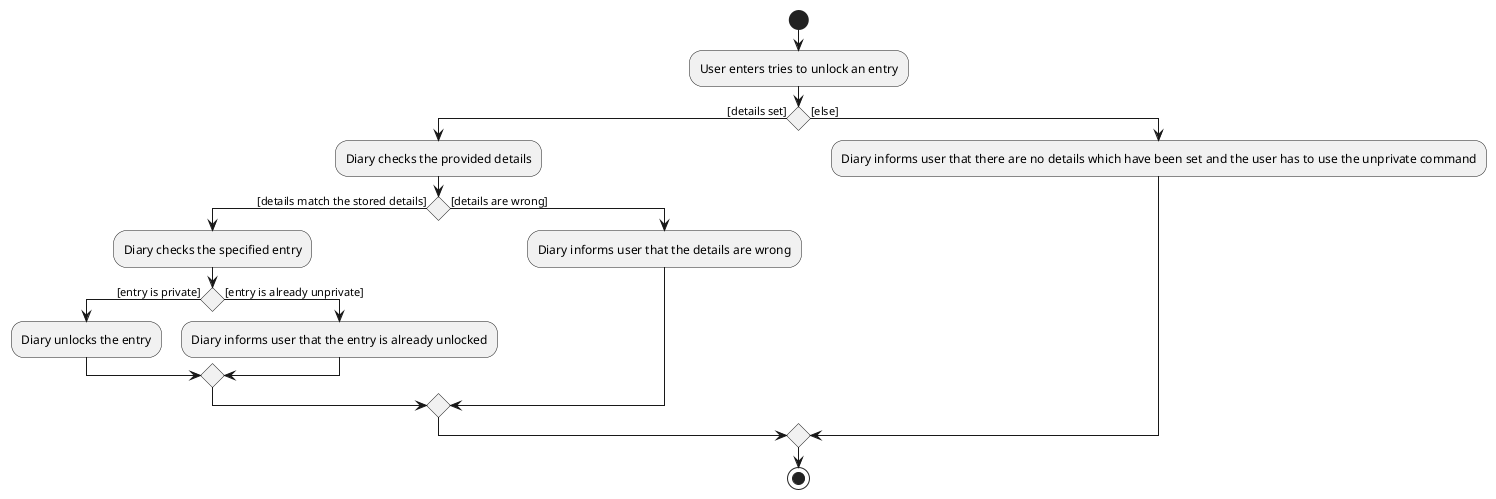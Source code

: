 @startuml
start
:User enters tries to unlock an entry;

if () then ([details set])
    :Diary checks the provided details;
    if () then ([details match the stored details])
                :Diary checks the specified entry;
                if () then ([entry is private])
                    :Diary unlocks the entry;
                else ([entry is already unprivate])
                    :Diary informs user that the entry is already unlocked;
                endif
        else ([details are wrong])
            :Diary informs user that the details are wrong;
        endif


else ([else])
        :Diary informs user that there are no details which have been set and the user has to use the unprivate command;
endif
stop
@enduml